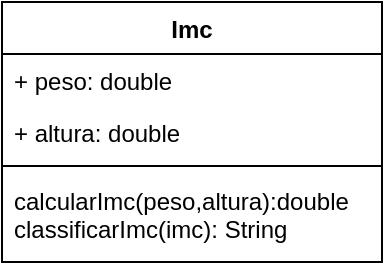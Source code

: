 <mxfile version="25.0.3">
  <diagram name="Página-1" id="kXnDCuqkYEIF13mX_pr2">
    <mxGraphModel dx="355" dy="241" grid="1" gridSize="10" guides="1" tooltips="1" connect="1" arrows="1" fold="1" page="1" pageScale="1" pageWidth="827" pageHeight="1169" math="0" shadow="0">
      <root>
        <mxCell id="0" />
        <mxCell id="1" parent="0" />
        <mxCell id="c9LmtdF68LFQU-3VIy8U-1" value="Imc" style="swimlane;fontStyle=1;align=center;verticalAlign=top;childLayout=stackLayout;horizontal=1;startSize=26;horizontalStack=0;resizeParent=1;resizeParentMax=0;resizeLast=0;collapsible=1;marginBottom=0;whiteSpace=wrap;html=1;" vertex="1" parent="1">
          <mxGeometry x="319" y="170" width="190" height="130" as="geometry" />
        </mxCell>
        <mxCell id="c9LmtdF68LFQU-3VIy8U-2" value="+ peso: double" style="text;strokeColor=none;fillColor=none;align=left;verticalAlign=top;spacingLeft=4;spacingRight=4;overflow=hidden;rotatable=0;points=[[0,0.5],[1,0.5]];portConstraint=eastwest;whiteSpace=wrap;html=1;" vertex="1" parent="c9LmtdF68LFQU-3VIy8U-1">
          <mxGeometry y="26" width="190" height="26" as="geometry" />
        </mxCell>
        <mxCell id="c9LmtdF68LFQU-3VIy8U-5" value="+ altura: double" style="text;strokeColor=none;fillColor=none;align=left;verticalAlign=top;spacingLeft=4;spacingRight=4;overflow=hidden;rotatable=0;points=[[0,0.5],[1,0.5]];portConstraint=eastwest;whiteSpace=wrap;html=1;" vertex="1" parent="c9LmtdF68LFQU-3VIy8U-1">
          <mxGeometry y="52" width="190" height="26" as="geometry" />
        </mxCell>
        <mxCell id="c9LmtdF68LFQU-3VIy8U-3" value="" style="line;strokeWidth=1;fillColor=none;align=left;verticalAlign=middle;spacingTop=-1;spacingLeft=3;spacingRight=3;rotatable=0;labelPosition=right;points=[];portConstraint=eastwest;strokeColor=inherit;" vertex="1" parent="c9LmtdF68LFQU-3VIy8U-1">
          <mxGeometry y="78" width="190" height="8" as="geometry" />
        </mxCell>
        <mxCell id="c9LmtdF68LFQU-3VIy8U-4" value="calcularImc(peso,altura):double&lt;div&gt;&lt;div&gt;classificarImc(imc): String&lt;/div&gt;&lt;/div&gt;" style="text;strokeColor=none;fillColor=none;align=left;verticalAlign=top;spacingLeft=4;spacingRight=4;overflow=hidden;rotatable=0;points=[[0,0.5],[1,0.5]];portConstraint=eastwest;whiteSpace=wrap;html=1;" vertex="1" parent="c9LmtdF68LFQU-3VIy8U-1">
          <mxGeometry y="86" width="190" height="44" as="geometry" />
        </mxCell>
      </root>
    </mxGraphModel>
  </diagram>
</mxfile>
